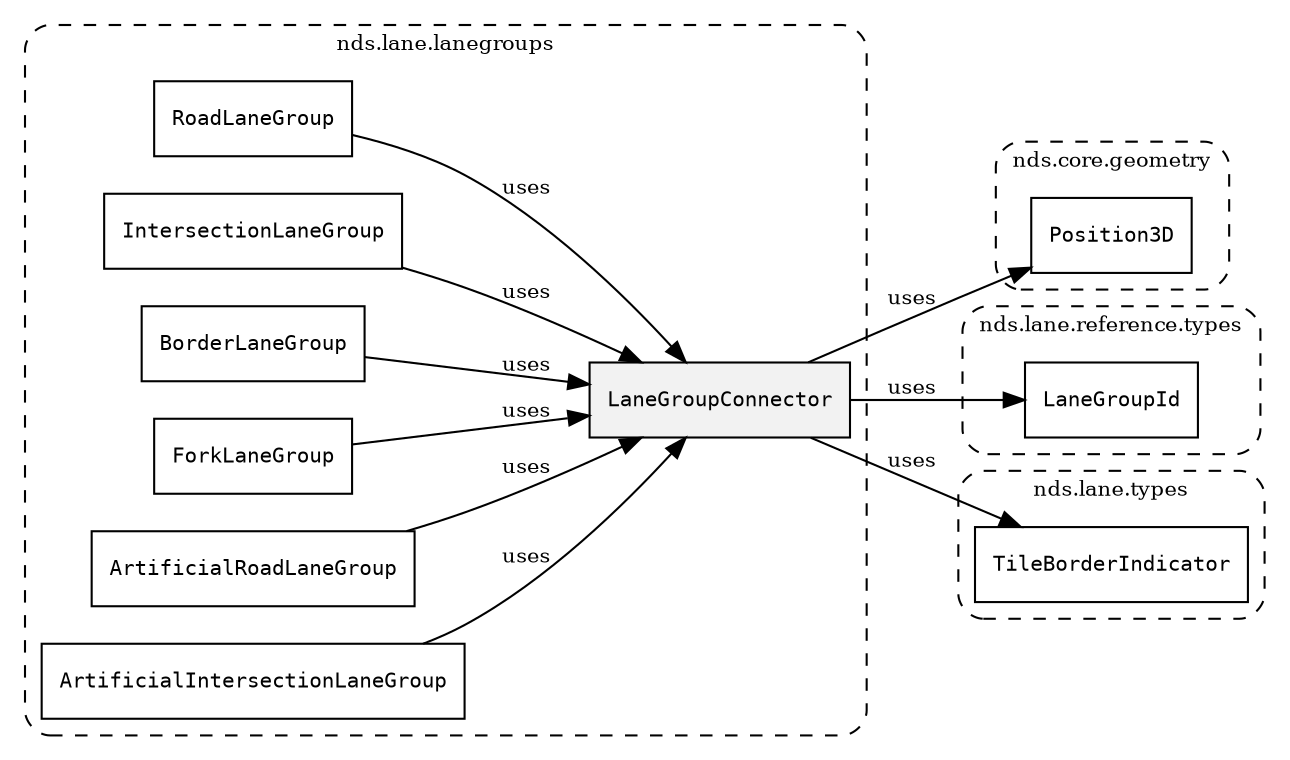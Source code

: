 /**
 * This dot file creates symbol collaboration diagram for LaneGroupConnector.
 */
digraph ZSERIO
{
    node [shape=box, fontsize=10];
    rankdir="LR";
    fontsize=10;
    tooltip="LaneGroupConnector collaboration diagram";

    subgraph "cluster_nds.lane.lanegroups"
    {
        style="dashed, rounded";
        label="nds.lane.lanegroups";
        tooltip="Package nds.lane.lanegroups";
        href="../../../content/packages/nds.lane.lanegroups.html#Package-nds-lane-lanegroups";
        target="_parent";

        "LaneGroupConnector" [style="filled", fillcolor="#0000000D", target="_parent", label=<<font face="monospace"><table align="center" border="0" cellspacing="0" cellpadding="0"><tr><td href="../../../content/packages/nds.lane.lanegroups.html#Structure-LaneGroupConnector" title="Structure defined in nds.lane.lanegroups">LaneGroupConnector</td></tr></table></font>>];
        "RoadLaneGroup" [target="_parent", label=<<font face="monospace"><table align="center" border="0" cellspacing="0" cellpadding="0"><tr><td href="../../../content/packages/nds.lane.lanegroups.html#Structure-RoadLaneGroup" title="Structure defined in nds.lane.lanegroups">RoadLaneGroup</td></tr></table></font>>];
        "IntersectionLaneGroup" [target="_parent", label=<<font face="monospace"><table align="center" border="0" cellspacing="0" cellpadding="0"><tr><td href="../../../content/packages/nds.lane.lanegroups.html#Structure-IntersectionLaneGroup" title="Structure defined in nds.lane.lanegroups">IntersectionLaneGroup</td></tr></table></font>>];
        "BorderLaneGroup" [target="_parent", label=<<font face="monospace"><table align="center" border="0" cellspacing="0" cellpadding="0"><tr><td href="../../../content/packages/nds.lane.lanegroups.html#Structure-BorderLaneGroup" title="Structure defined in nds.lane.lanegroups">BorderLaneGroup</td></tr></table></font>>];
        "ForkLaneGroup" [target="_parent", label=<<font face="monospace"><table align="center" border="0" cellspacing="0" cellpadding="0"><tr><td href="../../../content/packages/nds.lane.lanegroups.html#Structure-ForkLaneGroup" title="Structure defined in nds.lane.lanegroups">ForkLaneGroup</td></tr></table></font>>];
        "ArtificialRoadLaneGroup" [target="_parent", label=<<font face="monospace"><table align="center" border="0" cellspacing="0" cellpadding="0"><tr><td href="../../../content/packages/nds.lane.lanegroups.html#Structure-ArtificialRoadLaneGroup" title="Structure defined in nds.lane.lanegroups">ArtificialRoadLaneGroup</td></tr></table></font>>];
        "ArtificialIntersectionLaneGroup" [target="_parent", label=<<font face="monospace"><table align="center" border="0" cellspacing="0" cellpadding="0"><tr><td href="../../../content/packages/nds.lane.lanegroups.html#Structure-ArtificialIntersectionLaneGroup" title="Structure defined in nds.lane.lanegroups">ArtificialIntersectionLaneGroup</td></tr></table></font>>];
    }

    subgraph "cluster_nds.core.geometry"
    {
        style="dashed, rounded";
        label="nds.core.geometry";
        tooltip="Package nds.core.geometry";
        href="../../../content/packages/nds.core.geometry.html#Package-nds-core-geometry";
        target="_parent";

        "Position3D" [target="_parent", label=<<font face="monospace"><table align="center" border="0" cellspacing="0" cellpadding="0"><tr><td href="../../../content/packages/nds.core.geometry.html#Structure-Position3D" title="Structure defined in nds.core.geometry">Position3D</td></tr></table></font>>];
    }

    subgraph "cluster_nds.lane.reference.types"
    {
        style="dashed, rounded";
        label="nds.lane.reference.types";
        tooltip="Package nds.lane.reference.types";
        href="../../../content/packages/nds.lane.reference.types.html#Package-nds-lane-reference-types";
        target="_parent";

        "LaneGroupId" [target="_parent", label=<<font face="monospace"><table align="center" border="0" cellspacing="0" cellpadding="0"><tr><td href="../../../content/packages/nds.lane.reference.types.html#Subtype-LaneGroupId" title="Subtype defined in nds.lane.reference.types">LaneGroupId</td></tr></table></font>>];
    }

    subgraph "cluster_nds.lane.types"
    {
        style="dashed, rounded";
        label="nds.lane.types";
        tooltip="Package nds.lane.types";
        href="../../../content/packages/nds.lane.types.html#Package-nds-lane-types";
        target="_parent";

        "TileBorderIndicator" [target="_parent", label=<<font face="monospace"><table align="center" border="0" cellspacing="0" cellpadding="0"><tr><td href="../../../content/packages/nds.lane.types.html#Enum-TileBorderIndicator" title="Enum defined in nds.lane.types">TileBorderIndicator</td></tr></table></font>>];
    }

    "LaneGroupConnector" -> "Position3D" [label="uses", fontsize=10];
    "LaneGroupConnector" -> "LaneGroupId" [label="uses", fontsize=10];
    "LaneGroupConnector" -> "TileBorderIndicator" [label="uses", fontsize=10];
    "RoadLaneGroup" -> "LaneGroupConnector" [label="uses", fontsize=10];
    "IntersectionLaneGroup" -> "LaneGroupConnector" [label="uses", fontsize=10];
    "BorderLaneGroup" -> "LaneGroupConnector" [label="uses", fontsize=10];
    "ForkLaneGroup" -> "LaneGroupConnector" [label="uses", fontsize=10];
    "ArtificialRoadLaneGroup" -> "LaneGroupConnector" [label="uses", fontsize=10];
    "ArtificialIntersectionLaneGroup" -> "LaneGroupConnector" [label="uses", fontsize=10];
}
